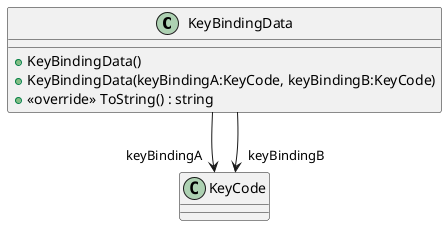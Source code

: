 @startuml
class KeyBindingData {
    + KeyBindingData()
    + KeyBindingData(keyBindingA:KeyCode, keyBindingB:KeyCode)
    + <<override>> ToString() : string
}
KeyBindingData --> "keyBindingA" KeyCode
KeyBindingData --> "keyBindingB" KeyCode
@enduml
